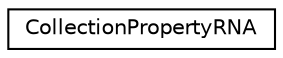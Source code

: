 digraph G
{
  edge [fontname="Helvetica",fontsize="10",labelfontname="Helvetica",labelfontsize="10"];
  node [fontname="Helvetica",fontsize="10",shape=record];
  rankdir=LR;
  Node1 [label="CollectionPropertyRNA",height=0.2,width=0.4,color="black", fillcolor="white", style="filled",URL="$d5/dd1/structCollectionPropertyRNA.html"];
}
